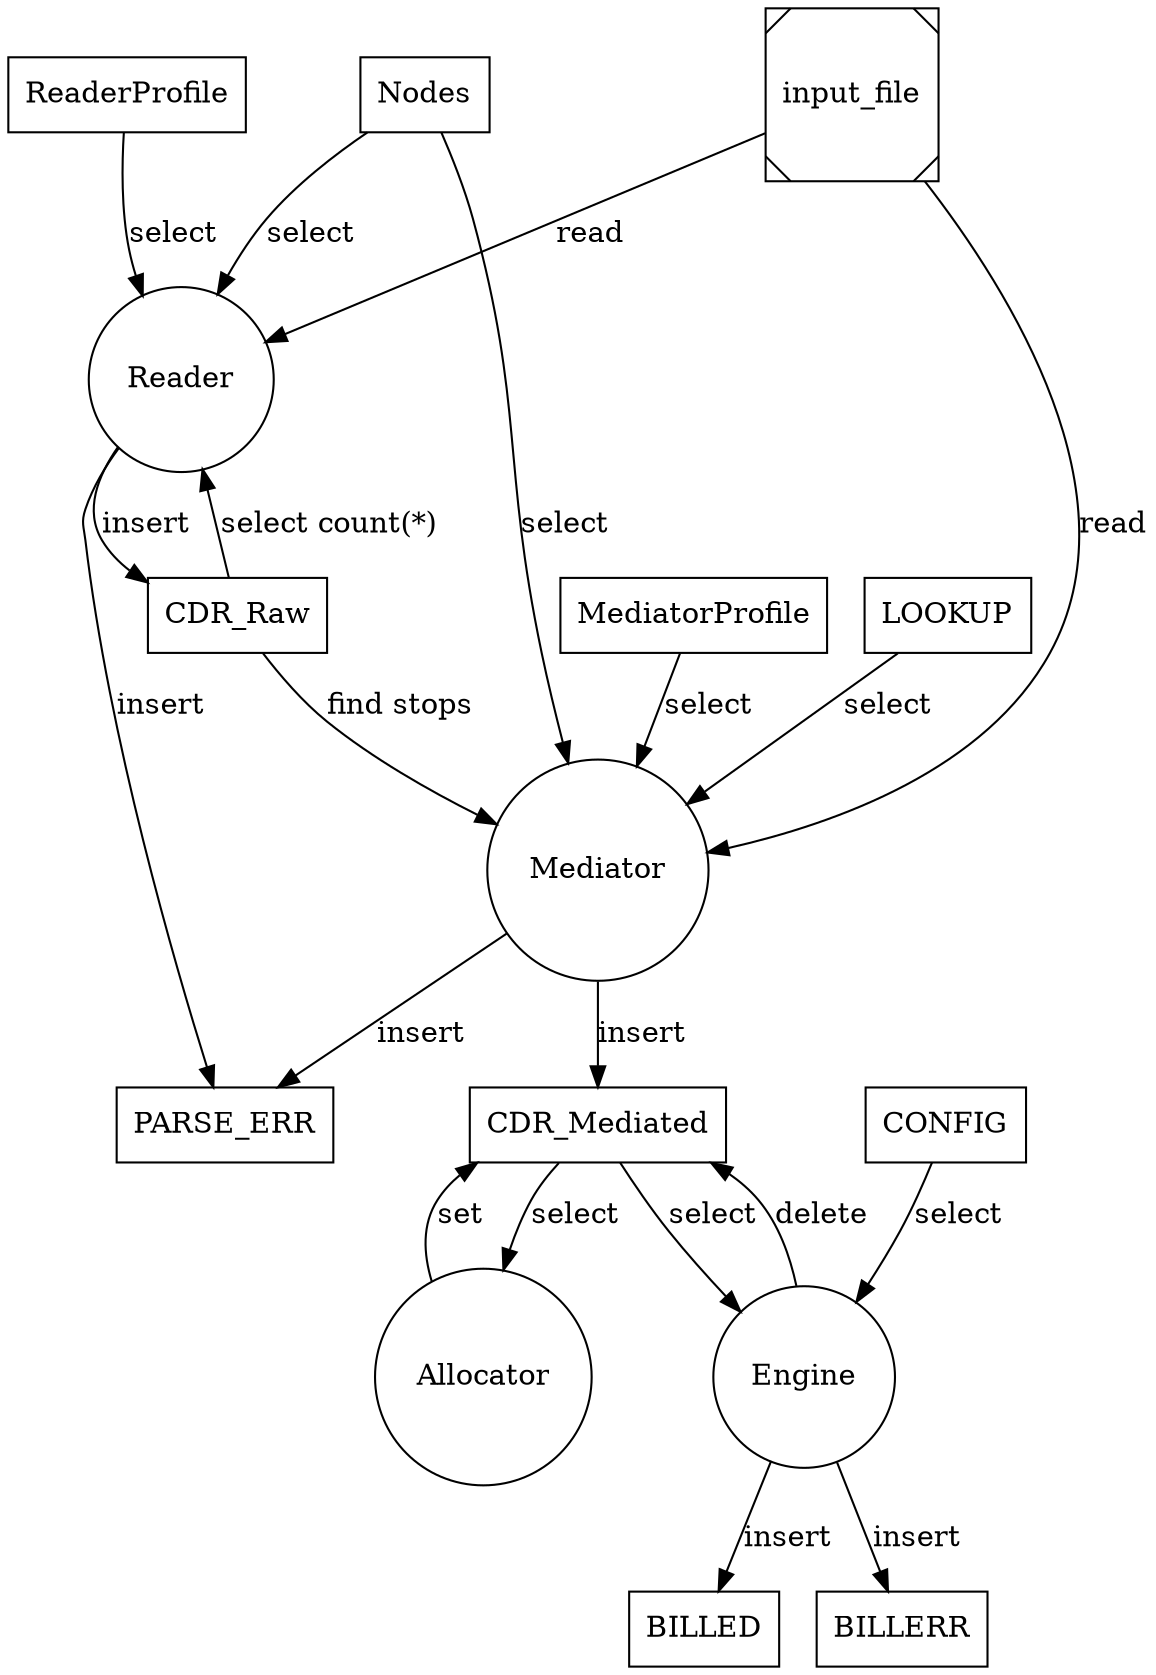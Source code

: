 digraph G
{
	input_file -> Reader [label="read"];
	input_file -> Mediator [label="read"];

	Reader -> CDR_Raw [label="insert"];
	CDR_Raw -> Reader [label="select count(*)"];
	Reader -> PARSE_ERR [label="insert"];
	ReaderProfile -> Reader [label="select"];
	Nodes -> Reader [label="select"];

	Nodes -> Mediator [label="select"];
	MediatorProfile -> Mediator [label="select"];
	CDR_Raw -> Mediator [label="find stops"];
	LOOKUP -> Mediator [label="select"];
	Mediator -> CDR_Mediated [label="insert"];
	Mediator -> PARSE_ERR [label="insert"];

	Allocator -> CDR_Mediated [label="set"];
	CDR_Mediated -> Allocator [label="select"];

	CDR_Mediated -> Engine [label="select"];
	CONFIG -> Engine [label="select"];
	Engine -> CDR_Mediated [label="delete"];
	Engine -> BILLED [label="insert"];
	Engine -> BILLERR [label="insert"];

	// file
	input_file [shape=Msquare];

	// entities
	Reader [shape=circle];
	Mediator [shape=circle];
	Allocator [shape=circle];
	Engine [shape=circle];

	// tables
	CDR_Raw [shape=box];
	Nodes [shape=box];
	ReaderProfile [shape=box];
	MediatorProfile [shape=box];
	CONFIG [shape=box];
	LOOKUP [shape=box];
	CDR_Mediated [shape=box];
	PARSE_ERR [shape=box];
	BILLED [shape=box];
	BILLERR [shape=box];
}
	
